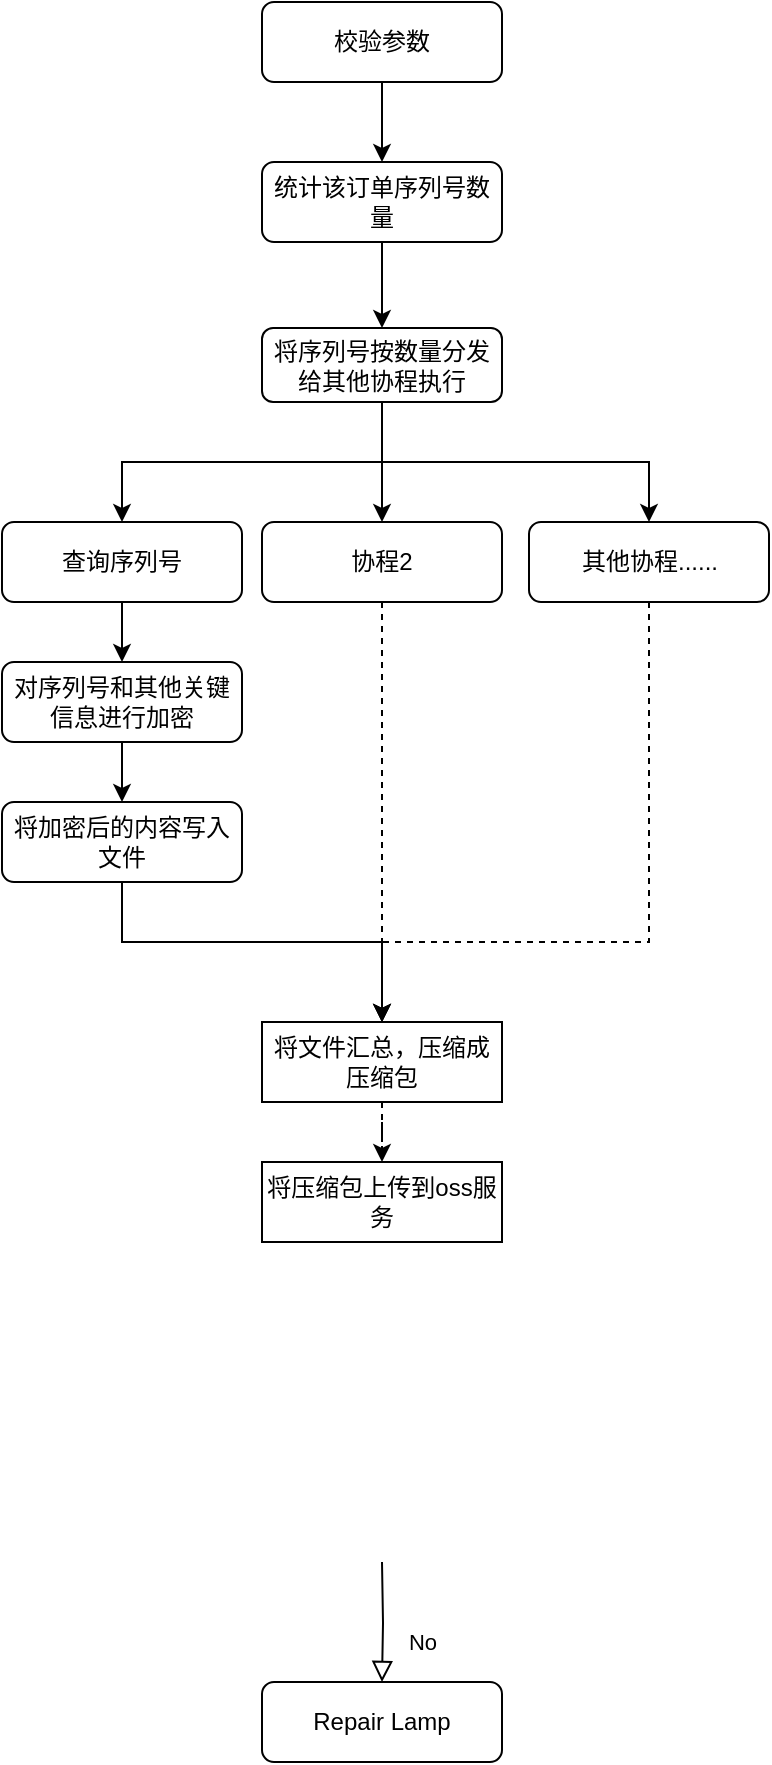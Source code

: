 <mxfile version="14.6.0" type="github">
  <diagram id="C5RBs43oDa-KdzZeNtuy" name="Page-1">
    <mxGraphModel dx="670" dy="608" grid="1" gridSize="10" guides="1" tooltips="1" connect="1" arrows="1" fold="1" page="1" pageScale="1" pageWidth="827" pageHeight="1169" math="0" shadow="0">
      <root>
        <mxCell id="WIyWlLk6GJQsqaUBKTNV-0" />
        <mxCell id="WIyWlLk6GJQsqaUBKTNV-1" parent="WIyWlLk6GJQsqaUBKTNV-0" />
        <mxCell id="SdUIgxUM4wOrYbFvS6sf-12" value="" style="edgeStyle=orthogonalEdgeStyle;rounded=0;orthogonalLoop=1;jettySize=auto;html=1;" edge="1" parent="WIyWlLk6GJQsqaUBKTNV-1" source="WIyWlLk6GJQsqaUBKTNV-3" target="SdUIgxUM4wOrYbFvS6sf-0">
          <mxGeometry relative="1" as="geometry" />
        </mxCell>
        <mxCell id="WIyWlLk6GJQsqaUBKTNV-3" value="校验参数" style="rounded=1;whiteSpace=wrap;html=1;fontSize=12;glass=0;strokeWidth=1;shadow=0;" parent="WIyWlLk6GJQsqaUBKTNV-1" vertex="1">
          <mxGeometry x="160" y="20" width="120" height="40" as="geometry" />
        </mxCell>
        <mxCell id="WIyWlLk6GJQsqaUBKTNV-8" value="No" style="rounded=0;html=1;jettySize=auto;orthogonalLoop=1;fontSize=11;endArrow=block;endFill=0;endSize=8;strokeWidth=1;shadow=0;labelBackgroundColor=none;edgeStyle=orthogonalEdgeStyle;" parent="WIyWlLk6GJQsqaUBKTNV-1" target="WIyWlLk6GJQsqaUBKTNV-11" edge="1">
          <mxGeometry x="0.333" y="20" relative="1" as="geometry">
            <mxPoint as="offset" />
            <mxPoint x="220" y="800" as="sourcePoint" />
          </mxGeometry>
        </mxCell>
        <mxCell id="WIyWlLk6GJQsqaUBKTNV-11" value="Repair Lamp" style="rounded=1;whiteSpace=wrap;html=1;fontSize=12;glass=0;strokeWidth=1;shadow=0;" parent="WIyWlLk6GJQsqaUBKTNV-1" vertex="1">
          <mxGeometry x="160" y="860" width="120" height="40" as="geometry" />
        </mxCell>
        <mxCell id="SdUIgxUM4wOrYbFvS6sf-2" style="edgeStyle=orthogonalEdgeStyle;rounded=0;orthogonalLoop=1;jettySize=auto;html=1;exitX=0.5;exitY=1;exitDx=0;exitDy=0;entryX=0.5;entryY=0;entryDx=0;entryDy=0;" edge="1" parent="WIyWlLk6GJQsqaUBKTNV-1" source="SdUIgxUM4wOrYbFvS6sf-0" target="SdUIgxUM4wOrYbFvS6sf-1">
          <mxGeometry relative="1" as="geometry" />
        </mxCell>
        <mxCell id="SdUIgxUM4wOrYbFvS6sf-0" value="统计该订单序列号数量" style="rounded=1;whiteSpace=wrap;html=1;" vertex="1" parent="WIyWlLk6GJQsqaUBKTNV-1">
          <mxGeometry x="160" y="100" width="120" height="40" as="geometry" />
        </mxCell>
        <mxCell id="SdUIgxUM4wOrYbFvS6sf-6" style="edgeStyle=orthogonalEdgeStyle;rounded=0;orthogonalLoop=1;jettySize=auto;html=1;exitX=0.5;exitY=1;exitDx=0;exitDy=0;entryX=0.5;entryY=0;entryDx=0;entryDy=0;" edge="1" parent="WIyWlLk6GJQsqaUBKTNV-1" source="SdUIgxUM4wOrYbFvS6sf-1" target="SdUIgxUM4wOrYbFvS6sf-4">
          <mxGeometry relative="1" as="geometry" />
        </mxCell>
        <mxCell id="SdUIgxUM4wOrYbFvS6sf-8" value="" style="edgeStyle=orthogonalEdgeStyle;rounded=0;orthogonalLoop=1;jettySize=auto;html=1;" edge="1" parent="WIyWlLk6GJQsqaUBKTNV-1" source="SdUIgxUM4wOrYbFvS6sf-1" target="SdUIgxUM4wOrYbFvS6sf-3">
          <mxGeometry relative="1" as="geometry">
            <Array as="points">
              <mxPoint x="220" y="250" />
              <mxPoint x="90" y="250" />
            </Array>
          </mxGeometry>
        </mxCell>
        <mxCell id="SdUIgxUM4wOrYbFvS6sf-9" style="edgeStyle=orthogonalEdgeStyle;rounded=0;orthogonalLoop=1;jettySize=auto;html=1;exitX=0.5;exitY=1;exitDx=0;exitDy=0;entryX=0.5;entryY=0;entryDx=0;entryDy=0;" edge="1" parent="WIyWlLk6GJQsqaUBKTNV-1" source="SdUIgxUM4wOrYbFvS6sf-1" target="SdUIgxUM4wOrYbFvS6sf-5">
          <mxGeometry relative="1" as="geometry" />
        </mxCell>
        <mxCell id="SdUIgxUM4wOrYbFvS6sf-1" value="将序列号按数量分发给其他协程执行" style="rounded=1;whiteSpace=wrap;html=1;" vertex="1" parent="WIyWlLk6GJQsqaUBKTNV-1">
          <mxGeometry x="160" y="183" width="120" height="37" as="geometry" />
        </mxCell>
        <mxCell id="SdUIgxUM4wOrYbFvS6sf-11" value="" style="edgeStyle=orthogonalEdgeStyle;rounded=0;orthogonalLoop=1;jettySize=auto;html=1;" edge="1" parent="WIyWlLk6GJQsqaUBKTNV-1" source="SdUIgxUM4wOrYbFvS6sf-3" target="SdUIgxUM4wOrYbFvS6sf-10">
          <mxGeometry relative="1" as="geometry" />
        </mxCell>
        <mxCell id="SdUIgxUM4wOrYbFvS6sf-3" value="查询序列号" style="rounded=1;whiteSpace=wrap;html=1;" vertex="1" parent="WIyWlLk6GJQsqaUBKTNV-1">
          <mxGeometry x="30" y="280" width="120" height="40" as="geometry" />
        </mxCell>
        <mxCell id="SdUIgxUM4wOrYbFvS6sf-19" style="edgeStyle=orthogonalEdgeStyle;rounded=0;orthogonalLoop=1;jettySize=auto;html=1;entryX=0.5;entryY=0;entryDx=0;entryDy=0;dashed=1;" edge="1" parent="WIyWlLk6GJQsqaUBKTNV-1" source="SdUIgxUM4wOrYbFvS6sf-4" target="SdUIgxUM4wOrYbFvS6sf-15">
          <mxGeometry relative="1" as="geometry">
            <mxPoint x="220" y="520" as="targetPoint" />
          </mxGeometry>
        </mxCell>
        <mxCell id="SdUIgxUM4wOrYbFvS6sf-4" value="协程2" style="rounded=1;whiteSpace=wrap;html=1;" vertex="1" parent="WIyWlLk6GJQsqaUBKTNV-1">
          <mxGeometry x="160" y="280" width="120" height="40" as="geometry" />
        </mxCell>
        <mxCell id="SdUIgxUM4wOrYbFvS6sf-20" style="edgeStyle=orthogonalEdgeStyle;rounded=0;orthogonalLoop=1;jettySize=auto;html=1;entryX=0.5;entryY=0;entryDx=0;entryDy=0;dashed=1;" edge="1" parent="WIyWlLk6GJQsqaUBKTNV-1" source="SdUIgxUM4wOrYbFvS6sf-5" target="SdUIgxUM4wOrYbFvS6sf-15">
          <mxGeometry relative="1" as="geometry">
            <Array as="points">
              <mxPoint x="354" y="490" />
              <mxPoint x="220" y="490" />
            </Array>
          </mxGeometry>
        </mxCell>
        <mxCell id="SdUIgxUM4wOrYbFvS6sf-5" value="其他协程......" style="rounded=1;whiteSpace=wrap;html=1;" vertex="1" parent="WIyWlLk6GJQsqaUBKTNV-1">
          <mxGeometry x="293.5" y="280" width="120" height="40" as="geometry" />
        </mxCell>
        <mxCell id="SdUIgxUM4wOrYbFvS6sf-14" value="" style="edgeStyle=orthogonalEdgeStyle;rounded=0;orthogonalLoop=1;jettySize=auto;html=1;" edge="1" parent="WIyWlLk6GJQsqaUBKTNV-1" source="SdUIgxUM4wOrYbFvS6sf-10" target="SdUIgxUM4wOrYbFvS6sf-13">
          <mxGeometry relative="1" as="geometry" />
        </mxCell>
        <mxCell id="SdUIgxUM4wOrYbFvS6sf-10" value="对序列号和其他关键信息进行加密" style="rounded=1;whiteSpace=wrap;html=1;" vertex="1" parent="WIyWlLk6GJQsqaUBKTNV-1">
          <mxGeometry x="30" y="350" width="120" height="40" as="geometry" />
        </mxCell>
        <mxCell id="SdUIgxUM4wOrYbFvS6sf-17" style="edgeStyle=orthogonalEdgeStyle;rounded=0;orthogonalLoop=1;jettySize=auto;html=1;entryX=0.5;entryY=0;entryDx=0;entryDy=0;exitX=0.5;exitY=1;exitDx=0;exitDy=0;" edge="1" parent="WIyWlLk6GJQsqaUBKTNV-1" source="SdUIgxUM4wOrYbFvS6sf-13" target="SdUIgxUM4wOrYbFvS6sf-15">
          <mxGeometry relative="1" as="geometry">
            <Array as="points">
              <mxPoint x="90" y="490" />
              <mxPoint x="220" y="490" />
            </Array>
          </mxGeometry>
        </mxCell>
        <mxCell id="SdUIgxUM4wOrYbFvS6sf-13" value="将加密后的内容写入文件" style="rounded=1;whiteSpace=wrap;html=1;" vertex="1" parent="WIyWlLk6GJQsqaUBKTNV-1">
          <mxGeometry x="30" y="420" width="120" height="40" as="geometry" />
        </mxCell>
        <mxCell id="SdUIgxUM4wOrYbFvS6sf-25" value="" style="edgeStyle=orthogonalEdgeStyle;rounded=0;orthogonalLoop=1;jettySize=auto;html=1;dashed=1;" edge="1" parent="WIyWlLk6GJQsqaUBKTNV-1" source="SdUIgxUM4wOrYbFvS6sf-15" target="SdUIgxUM4wOrYbFvS6sf-24">
          <mxGeometry relative="1" as="geometry" />
        </mxCell>
        <mxCell id="SdUIgxUM4wOrYbFvS6sf-15" value="将文件汇总，压缩成压缩包" style="rounded=0;whiteSpace=wrap;html=1;" vertex="1" parent="WIyWlLk6GJQsqaUBKTNV-1">
          <mxGeometry x="160" y="530" width="120" height="40" as="geometry" />
        </mxCell>
        <mxCell id="SdUIgxUM4wOrYbFvS6sf-24" value="将压缩包上传到oss服务" style="rounded=0;whiteSpace=wrap;html=1;" vertex="1" parent="WIyWlLk6GJQsqaUBKTNV-1">
          <mxGeometry x="160" y="600" width="120" height="40" as="geometry" />
        </mxCell>
      </root>
    </mxGraphModel>
  </diagram>
</mxfile>
